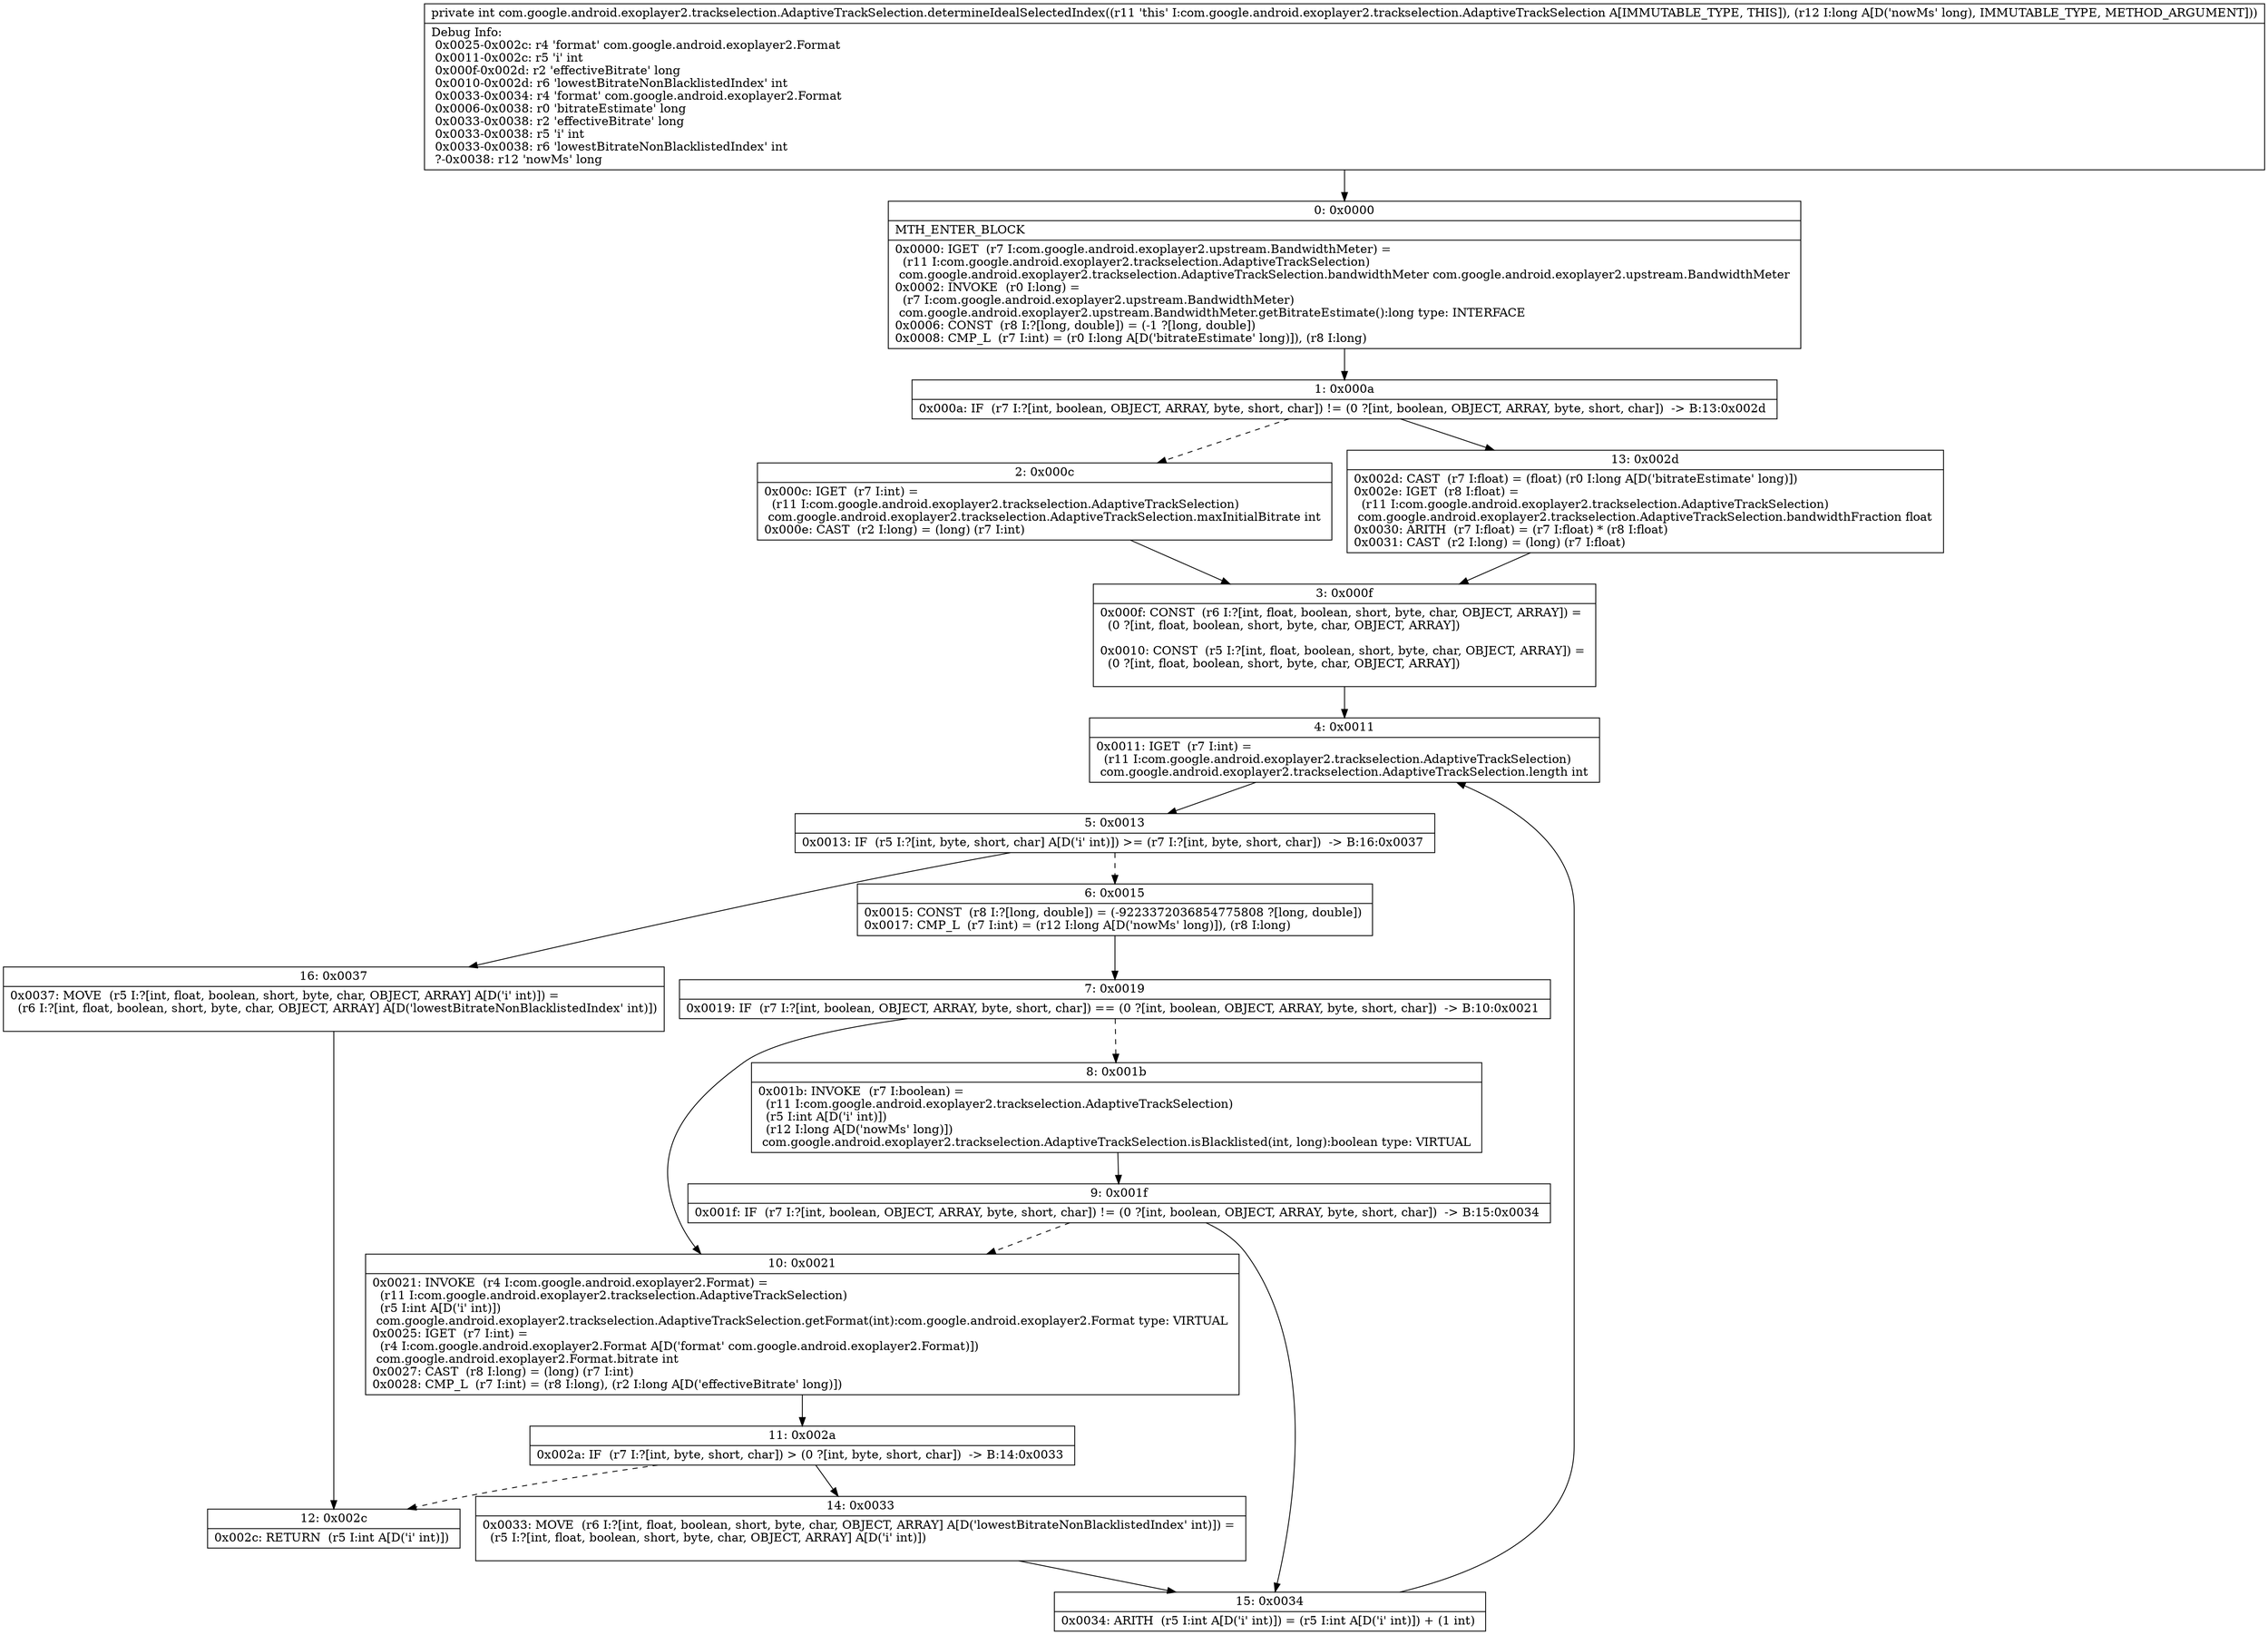 digraph "CFG forcom.google.android.exoplayer2.trackselection.AdaptiveTrackSelection.determineIdealSelectedIndex(J)I" {
Node_0 [shape=record,label="{0\:\ 0x0000|MTH_ENTER_BLOCK\l|0x0000: IGET  (r7 I:com.google.android.exoplayer2.upstream.BandwidthMeter) = \l  (r11 I:com.google.android.exoplayer2.trackselection.AdaptiveTrackSelection)\l com.google.android.exoplayer2.trackselection.AdaptiveTrackSelection.bandwidthMeter com.google.android.exoplayer2.upstream.BandwidthMeter \l0x0002: INVOKE  (r0 I:long) = \l  (r7 I:com.google.android.exoplayer2.upstream.BandwidthMeter)\l com.google.android.exoplayer2.upstream.BandwidthMeter.getBitrateEstimate():long type: INTERFACE \l0x0006: CONST  (r8 I:?[long, double]) = (\-1 ?[long, double]) \l0x0008: CMP_L  (r7 I:int) = (r0 I:long A[D('bitrateEstimate' long)]), (r8 I:long) \l}"];
Node_1 [shape=record,label="{1\:\ 0x000a|0x000a: IF  (r7 I:?[int, boolean, OBJECT, ARRAY, byte, short, char]) != (0 ?[int, boolean, OBJECT, ARRAY, byte, short, char])  \-\> B:13:0x002d \l}"];
Node_2 [shape=record,label="{2\:\ 0x000c|0x000c: IGET  (r7 I:int) = \l  (r11 I:com.google.android.exoplayer2.trackselection.AdaptiveTrackSelection)\l com.google.android.exoplayer2.trackselection.AdaptiveTrackSelection.maxInitialBitrate int \l0x000e: CAST  (r2 I:long) = (long) (r7 I:int) \l}"];
Node_3 [shape=record,label="{3\:\ 0x000f|0x000f: CONST  (r6 I:?[int, float, boolean, short, byte, char, OBJECT, ARRAY]) = \l  (0 ?[int, float, boolean, short, byte, char, OBJECT, ARRAY])\l \l0x0010: CONST  (r5 I:?[int, float, boolean, short, byte, char, OBJECT, ARRAY]) = \l  (0 ?[int, float, boolean, short, byte, char, OBJECT, ARRAY])\l \l}"];
Node_4 [shape=record,label="{4\:\ 0x0011|0x0011: IGET  (r7 I:int) = \l  (r11 I:com.google.android.exoplayer2.trackselection.AdaptiveTrackSelection)\l com.google.android.exoplayer2.trackselection.AdaptiveTrackSelection.length int \l}"];
Node_5 [shape=record,label="{5\:\ 0x0013|0x0013: IF  (r5 I:?[int, byte, short, char] A[D('i' int)]) \>= (r7 I:?[int, byte, short, char])  \-\> B:16:0x0037 \l}"];
Node_6 [shape=record,label="{6\:\ 0x0015|0x0015: CONST  (r8 I:?[long, double]) = (\-9223372036854775808 ?[long, double]) \l0x0017: CMP_L  (r7 I:int) = (r12 I:long A[D('nowMs' long)]), (r8 I:long) \l}"];
Node_7 [shape=record,label="{7\:\ 0x0019|0x0019: IF  (r7 I:?[int, boolean, OBJECT, ARRAY, byte, short, char]) == (0 ?[int, boolean, OBJECT, ARRAY, byte, short, char])  \-\> B:10:0x0021 \l}"];
Node_8 [shape=record,label="{8\:\ 0x001b|0x001b: INVOKE  (r7 I:boolean) = \l  (r11 I:com.google.android.exoplayer2.trackselection.AdaptiveTrackSelection)\l  (r5 I:int A[D('i' int)])\l  (r12 I:long A[D('nowMs' long)])\l com.google.android.exoplayer2.trackselection.AdaptiveTrackSelection.isBlacklisted(int, long):boolean type: VIRTUAL \l}"];
Node_9 [shape=record,label="{9\:\ 0x001f|0x001f: IF  (r7 I:?[int, boolean, OBJECT, ARRAY, byte, short, char]) != (0 ?[int, boolean, OBJECT, ARRAY, byte, short, char])  \-\> B:15:0x0034 \l}"];
Node_10 [shape=record,label="{10\:\ 0x0021|0x0021: INVOKE  (r4 I:com.google.android.exoplayer2.Format) = \l  (r11 I:com.google.android.exoplayer2.trackselection.AdaptiveTrackSelection)\l  (r5 I:int A[D('i' int)])\l com.google.android.exoplayer2.trackselection.AdaptiveTrackSelection.getFormat(int):com.google.android.exoplayer2.Format type: VIRTUAL \l0x0025: IGET  (r7 I:int) = \l  (r4 I:com.google.android.exoplayer2.Format A[D('format' com.google.android.exoplayer2.Format)])\l com.google.android.exoplayer2.Format.bitrate int \l0x0027: CAST  (r8 I:long) = (long) (r7 I:int) \l0x0028: CMP_L  (r7 I:int) = (r8 I:long), (r2 I:long A[D('effectiveBitrate' long)]) \l}"];
Node_11 [shape=record,label="{11\:\ 0x002a|0x002a: IF  (r7 I:?[int, byte, short, char]) \> (0 ?[int, byte, short, char])  \-\> B:14:0x0033 \l}"];
Node_12 [shape=record,label="{12\:\ 0x002c|0x002c: RETURN  (r5 I:int A[D('i' int)]) \l}"];
Node_13 [shape=record,label="{13\:\ 0x002d|0x002d: CAST  (r7 I:float) = (float) (r0 I:long A[D('bitrateEstimate' long)]) \l0x002e: IGET  (r8 I:float) = \l  (r11 I:com.google.android.exoplayer2.trackselection.AdaptiveTrackSelection)\l com.google.android.exoplayer2.trackselection.AdaptiveTrackSelection.bandwidthFraction float \l0x0030: ARITH  (r7 I:float) = (r7 I:float) * (r8 I:float) \l0x0031: CAST  (r2 I:long) = (long) (r7 I:float) \l}"];
Node_14 [shape=record,label="{14\:\ 0x0033|0x0033: MOVE  (r6 I:?[int, float, boolean, short, byte, char, OBJECT, ARRAY] A[D('lowestBitrateNonBlacklistedIndex' int)]) = \l  (r5 I:?[int, float, boolean, short, byte, char, OBJECT, ARRAY] A[D('i' int)])\l \l}"];
Node_15 [shape=record,label="{15\:\ 0x0034|0x0034: ARITH  (r5 I:int A[D('i' int)]) = (r5 I:int A[D('i' int)]) + (1 int) \l}"];
Node_16 [shape=record,label="{16\:\ 0x0037|0x0037: MOVE  (r5 I:?[int, float, boolean, short, byte, char, OBJECT, ARRAY] A[D('i' int)]) = \l  (r6 I:?[int, float, boolean, short, byte, char, OBJECT, ARRAY] A[D('lowestBitrateNonBlacklistedIndex' int)])\l \l}"];
MethodNode[shape=record,label="{private int com.google.android.exoplayer2.trackselection.AdaptiveTrackSelection.determineIdealSelectedIndex((r11 'this' I:com.google.android.exoplayer2.trackselection.AdaptiveTrackSelection A[IMMUTABLE_TYPE, THIS]), (r12 I:long A[D('nowMs' long), IMMUTABLE_TYPE, METHOD_ARGUMENT]))  | Debug Info:\l  0x0025\-0x002c: r4 'format' com.google.android.exoplayer2.Format\l  0x0011\-0x002c: r5 'i' int\l  0x000f\-0x002d: r2 'effectiveBitrate' long\l  0x0010\-0x002d: r6 'lowestBitrateNonBlacklistedIndex' int\l  0x0033\-0x0034: r4 'format' com.google.android.exoplayer2.Format\l  0x0006\-0x0038: r0 'bitrateEstimate' long\l  0x0033\-0x0038: r2 'effectiveBitrate' long\l  0x0033\-0x0038: r5 'i' int\l  0x0033\-0x0038: r6 'lowestBitrateNonBlacklistedIndex' int\l  ?\-0x0038: r12 'nowMs' long\l}"];
MethodNode -> Node_0;
Node_0 -> Node_1;
Node_1 -> Node_2[style=dashed];
Node_1 -> Node_13;
Node_2 -> Node_3;
Node_3 -> Node_4;
Node_4 -> Node_5;
Node_5 -> Node_6[style=dashed];
Node_5 -> Node_16;
Node_6 -> Node_7;
Node_7 -> Node_8[style=dashed];
Node_7 -> Node_10;
Node_8 -> Node_9;
Node_9 -> Node_10[style=dashed];
Node_9 -> Node_15;
Node_10 -> Node_11;
Node_11 -> Node_12[style=dashed];
Node_11 -> Node_14;
Node_13 -> Node_3;
Node_14 -> Node_15;
Node_15 -> Node_4;
Node_16 -> Node_12;
}

